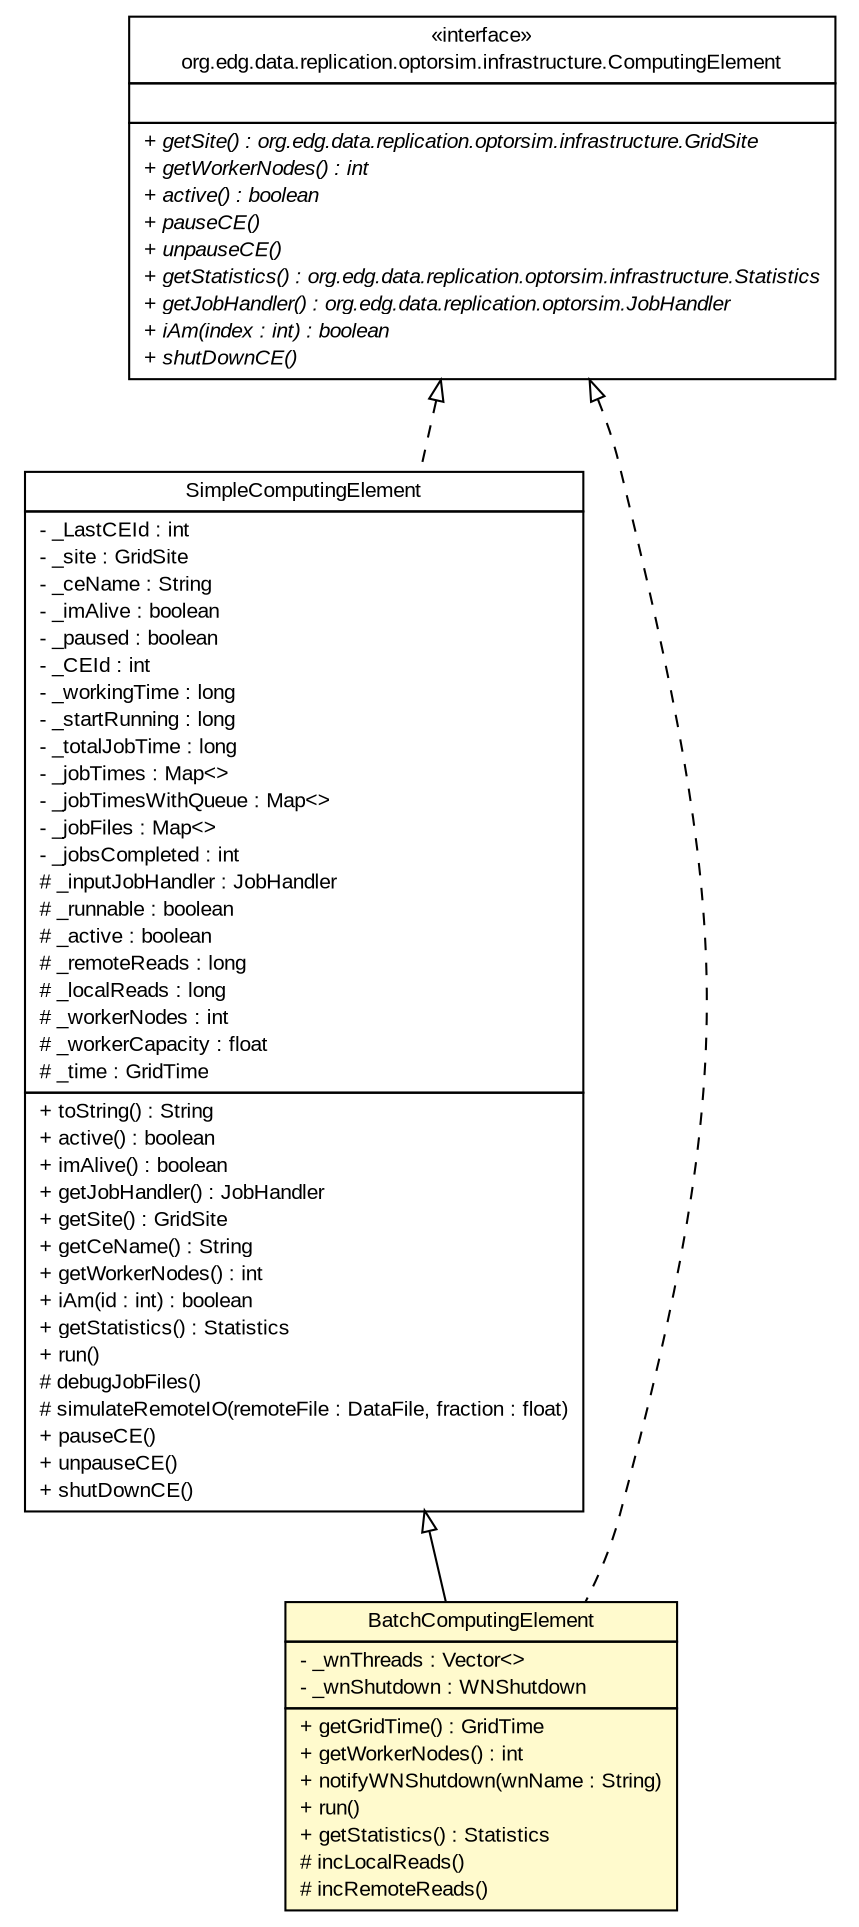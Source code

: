 #!/usr/local/bin/dot
#
# Class diagram 
# Generated by UMLGraph version R5_7_2-3-gee82a7 (http://www.umlgraph.org/)
#

digraph G {
	edge [fontname="arial",fontsize=10,labelfontname="arial",labelfontsize=10];
	node [fontname="arial",fontsize=10,shape=plaintext];
	nodesep=0.25;
	ranksep=0.5;
	// org.edg.data.replication.optorsim.SimpleComputingElement
	c2412 [label=<<table title="org.edg.data.replication.optorsim.SimpleComputingElement" border="0" cellborder="1" cellspacing="0" cellpadding="2" port="p" href="./SimpleComputingElement.html">
		<tr><td><table border="0" cellspacing="0" cellpadding="1">
<tr><td align="center" balign="center"> SimpleComputingElement </td></tr>
		</table></td></tr>
		<tr><td><table border="0" cellspacing="0" cellpadding="1">
<tr><td align="left" balign="left"> - _LastCEId : int </td></tr>
<tr><td align="left" balign="left"> - _site : GridSite </td></tr>
<tr><td align="left" balign="left"> - _ceName : String </td></tr>
<tr><td align="left" balign="left"> - _imAlive : boolean </td></tr>
<tr><td align="left" balign="left"> - _paused : boolean </td></tr>
<tr><td align="left" balign="left"> - _CEId : int </td></tr>
<tr><td align="left" balign="left"> - _workingTime : long </td></tr>
<tr><td align="left" balign="left"> - _startRunning : long </td></tr>
<tr><td align="left" balign="left"> - _totalJobTime : long </td></tr>
<tr><td align="left" balign="left"> - _jobTimes : Map&lt;&gt; </td></tr>
<tr><td align="left" balign="left"> - _jobTimesWithQueue : Map&lt;&gt; </td></tr>
<tr><td align="left" balign="left"> - _jobFiles : Map&lt;&gt; </td></tr>
<tr><td align="left" balign="left"> - _jobsCompleted : int </td></tr>
<tr><td align="left" balign="left"> # _inputJobHandler : JobHandler </td></tr>
<tr><td align="left" balign="left"> # _runnable : boolean </td></tr>
<tr><td align="left" balign="left"> # _active : boolean </td></tr>
<tr><td align="left" balign="left"> # _remoteReads : long </td></tr>
<tr><td align="left" balign="left"> # _localReads : long </td></tr>
<tr><td align="left" balign="left"> # _workerNodes : int </td></tr>
<tr><td align="left" balign="left"> # _workerCapacity : float </td></tr>
<tr><td align="left" balign="left"> # _time : GridTime </td></tr>
		</table></td></tr>
		<tr><td><table border="0" cellspacing="0" cellpadding="1">
<tr><td align="left" balign="left"> + toString() : String </td></tr>
<tr><td align="left" balign="left"> + active() : boolean </td></tr>
<tr><td align="left" balign="left"> + imAlive() : boolean </td></tr>
<tr><td align="left" balign="left"> + getJobHandler() : JobHandler </td></tr>
<tr><td align="left" balign="left"> + getSite() : GridSite </td></tr>
<tr><td align="left" balign="left"> + getCeName() : String </td></tr>
<tr><td align="left" balign="left"> + getWorkerNodes() : int </td></tr>
<tr><td align="left" balign="left"> + iAm(id : int) : boolean </td></tr>
<tr><td align="left" balign="left"> + getStatistics() : Statistics </td></tr>
<tr><td align="left" balign="left"> + run() </td></tr>
<tr><td align="left" balign="left"> # debugJobFiles() </td></tr>
<tr><td align="left" balign="left"> # simulateRemoteIO(remoteFile : DataFile, fraction : float) </td></tr>
<tr><td align="left" balign="left"> + pauseCE() </td></tr>
<tr><td align="left" balign="left"> + unpauseCE() </td></tr>
<tr><td align="left" balign="left"> + shutDownCE() </td></tr>
		</table></td></tr>
		</table>>, URL="./SimpleComputingElement.html", fontname="arial", fontcolor="black", fontsize=10.0];
	// org.edg.data.replication.optorsim.BatchComputingElement
	c2435 [label=<<table title="org.edg.data.replication.optorsim.BatchComputingElement" border="0" cellborder="1" cellspacing="0" cellpadding="2" port="p" bgcolor="lemonChiffon" href="./BatchComputingElement.html">
		<tr><td><table border="0" cellspacing="0" cellpadding="1">
<tr><td align="center" balign="center"> BatchComputingElement </td></tr>
		</table></td></tr>
		<tr><td><table border="0" cellspacing="0" cellpadding="1">
<tr><td align="left" balign="left"> - _wnThreads : Vector&lt;&gt; </td></tr>
<tr><td align="left" balign="left"> - _wnShutdown : WNShutdown </td></tr>
		</table></td></tr>
		<tr><td><table border="0" cellspacing="0" cellpadding="1">
<tr><td align="left" balign="left"> + getGridTime() : GridTime </td></tr>
<tr><td align="left" balign="left"> + getWorkerNodes() : int </td></tr>
<tr><td align="left" balign="left"> + notifyWNShutdown(wnName : String) </td></tr>
<tr><td align="left" balign="left"> + run() </td></tr>
<tr><td align="left" balign="left"> + getStatistics() : Statistics </td></tr>
<tr><td align="left" balign="left"> # incLocalReads() </td></tr>
<tr><td align="left" balign="left"> # incRemoteReads() </td></tr>
		</table></td></tr>
		</table>>, URL="./BatchComputingElement.html", fontname="arial", fontcolor="black", fontsize=10.0];
	// org.edg.data.replication.optorsim.infrastructure.ComputingElement
	c2470 [label=<<table title="org.edg.data.replication.optorsim.infrastructure.ComputingElement" border="0" cellborder="1" cellspacing="0" cellpadding="2" port="p" href="./infrastructure/ComputingElement.html">
		<tr><td><table border="0" cellspacing="0" cellpadding="1">
<tr><td align="center" balign="center"> &#171;interface&#187; </td></tr>
<tr><td align="center" balign="center"> org.edg.data.replication.optorsim.infrastructure.ComputingElement </td></tr>
		</table></td></tr>
		<tr><td><table border="0" cellspacing="0" cellpadding="1">
<tr><td align="left" balign="left">  </td></tr>
		</table></td></tr>
		<tr><td><table border="0" cellspacing="0" cellpadding="1">
<tr><td align="left" balign="left"><font face="arial italic" point-size="10.0"> + getSite() : org.edg.data.replication.optorsim.infrastructure.GridSite </font></td></tr>
<tr><td align="left" balign="left"><font face="arial italic" point-size="10.0"> + getWorkerNodes() : int </font></td></tr>
<tr><td align="left" balign="left"><font face="arial italic" point-size="10.0"> + active() : boolean </font></td></tr>
<tr><td align="left" balign="left"><font face="arial italic" point-size="10.0"> + pauseCE() </font></td></tr>
<tr><td align="left" balign="left"><font face="arial italic" point-size="10.0"> + unpauseCE() </font></td></tr>
<tr><td align="left" balign="left"><font face="arial italic" point-size="10.0"> + getStatistics() : org.edg.data.replication.optorsim.infrastructure.Statistics </font></td></tr>
<tr><td align="left" balign="left"><font face="arial italic" point-size="10.0"> + getJobHandler() : org.edg.data.replication.optorsim.JobHandler </font></td></tr>
<tr><td align="left" balign="left"><font face="arial italic" point-size="10.0"> + iAm(index : int) : boolean </font></td></tr>
<tr><td align="left" balign="left"><font face="arial italic" point-size="10.0"> + shutDownCE() </font></td></tr>
		</table></td></tr>
		</table>>, URL="./infrastructure/ComputingElement.html", fontname="arial", fontcolor="black", fontsize=10.0];
	//org.edg.data.replication.optorsim.SimpleComputingElement implements org.edg.data.replication.optorsim.infrastructure.ComputingElement
	c2470:p -> c2412:p [dir=back,arrowtail=empty,style=dashed];
	//org.edg.data.replication.optorsim.BatchComputingElement extends org.edg.data.replication.optorsim.SimpleComputingElement
	c2412:p -> c2435:p [dir=back,arrowtail=empty];
	//org.edg.data.replication.optorsim.BatchComputingElement implements org.edg.data.replication.optorsim.infrastructure.ComputingElement
	c2470:p -> c2435:p [dir=back,arrowtail=empty,style=dashed];
}

